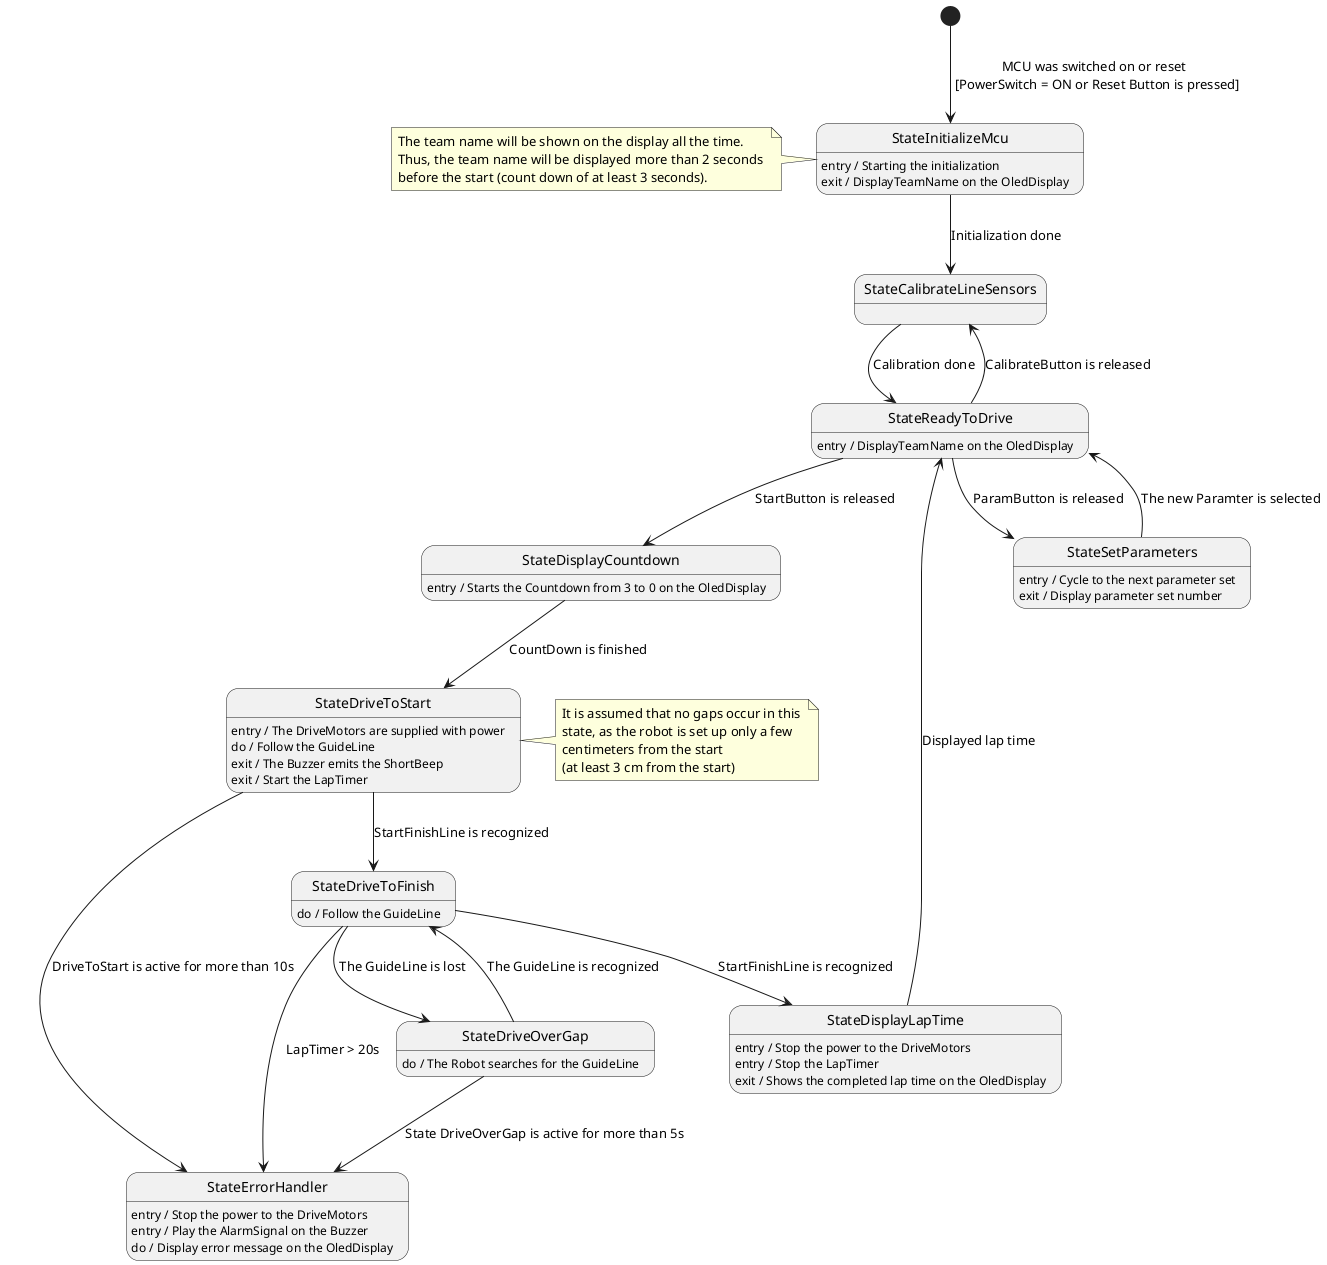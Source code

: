 @startuml

[*] --> StateInitializeMcu : MCU was switched on or reset \n [PowerSwitch = ON or Reset Button is pressed]
StateInitializeMcu : entry / Starting the initialization
StateInitializeMcu : exit / DisplayTeamName on the OledDisplay

note left of StateInitializeMcu
    The team name will be shown on the display all the time. 
    Thus, the team name will be displayed more than 2 seconds 
    before the start (count down of at least 3 seconds).
end note

StateInitializeMcu --> StateCalibrateLineSensors : Initialization done
'StateCalibrateLineSensors : entry / Calibration of the LineSensors

StateReadyToDrive --> StateDisplayCountdown : StartButton is released
StateReadyToDrive --> StateCalibrateLineSensors : CalibrateButton is released
StateSetParameters --> StateReadyToDrive : The new Paramter is selected
StateReadyToDrive : entry / DisplayTeamName on the OledDisplay

StateCalibrateLineSensors --> StateReadyToDrive : Calibration done
StateDisplayCountdown: entry / Starts the Countdown from 3 to 0 on the OledDisplay

StateDisplayCountdown --> StateDriveToStart : CountDown is finished

StateDriveToStart: entry / The DriveMotors are supplied with power 
StateDriveToStart: do / Follow the GuideLine 
StateDriveToStart: exit / The Buzzer emits the ShortBeep
StateDriveToStart: exit / Start the LapTimer
note right of StateDriveToStart
    It is assumed that no gaps occur in this 
    state, as the robot is set up only a few 
    centimeters from the start 
    (at least 3 cm from the start)
end note

StateDriveToStart --> StateDriveToFinish : StartFinishLine is recognized
StateDriveToFinish : do / Follow the GuideLine 

StateDriveToFinish --> StateDriveOverGap : The GuideLine is lost
StateDriveOverGap  --> StateDriveToFinish : The GuideLine is recognized
StateDriveOverGap : do / The Robot searches for the GuideLine

StateDriveToFinish --> StateDisplayLapTime : StartFinishLine is recognized
StateDisplayLapTime  --> StateReadyToDrive : Displayed lap time
StateDisplayLapTime : entry / Stop the power to the DriveMotors
StateDisplayLapTime : entry / Stop the LapTimer 
StateDisplayLapTime : exit / Shows the completed lap time on the OledDisplay

StateReadyToDrive --> StateSetParameters :ParamButton is released
StateSetParameters: entry / Cycle to the next parameter set
StateSetParameters: exit / Display parameter set number

StateDriveToFinish --> StateErrorHandler : LapTimer > 20s
StateDriveToStart --> StateErrorHandler : DriveToStart is active for more than 10s
StateDriveOverGap --> StateErrorHandler : State DriveOverGap is active for more than 5s
StateErrorHandler: entry / Stop the power to the DriveMotors
StateErrorHandler: entry / Play the AlarmSignal on the Buzzer
StateErrorHandler: do / Display error message on the OledDisplay

@enduml